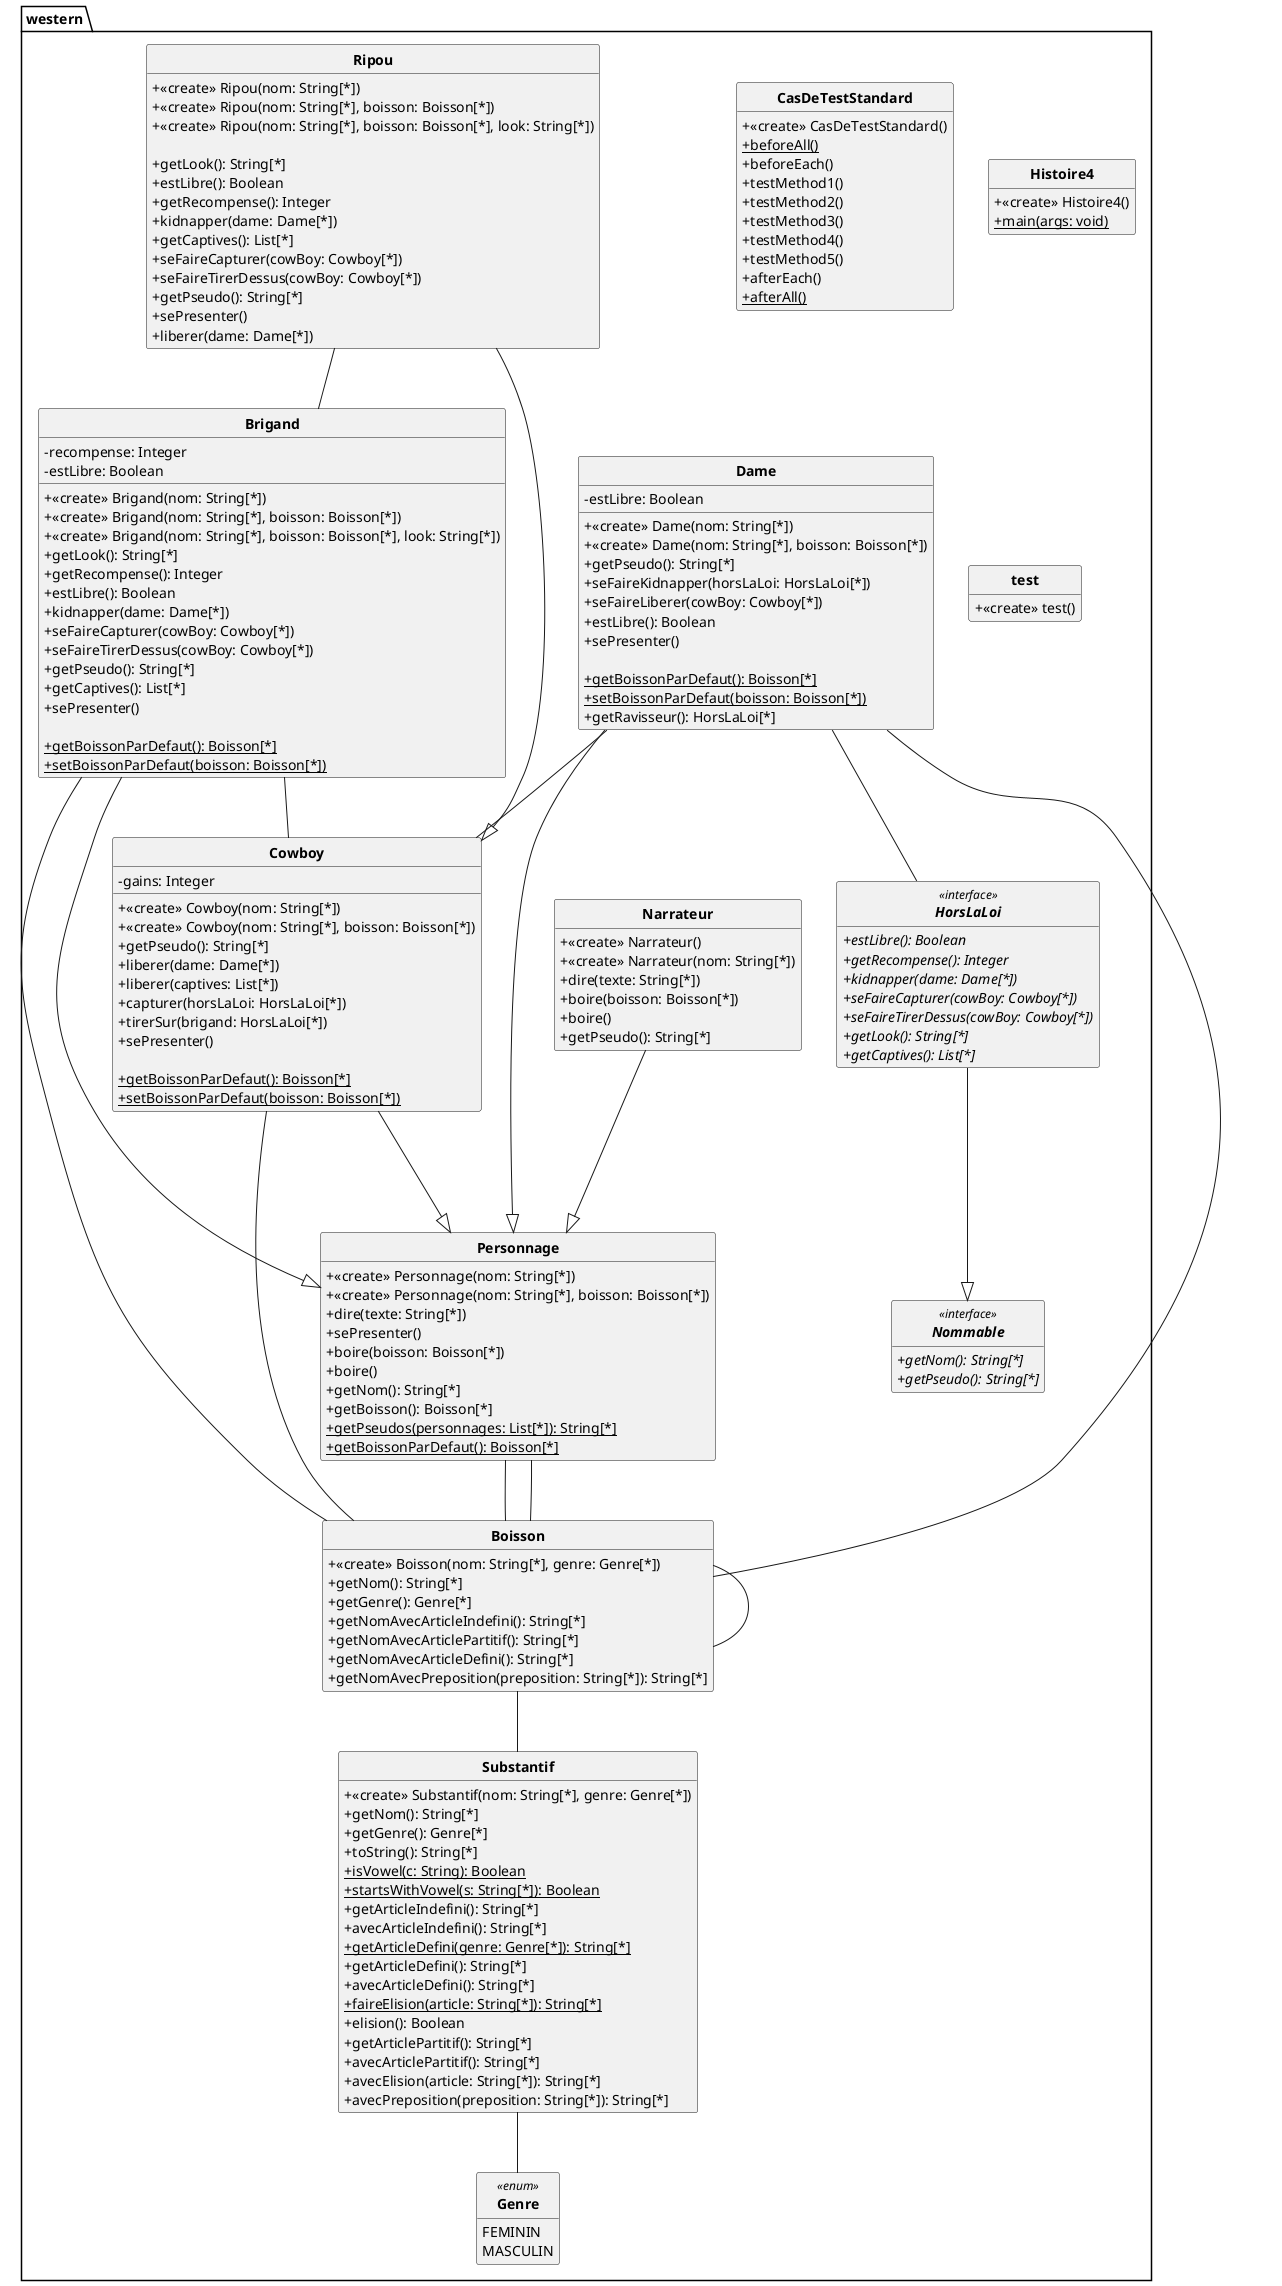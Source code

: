 @startuml
'https://plantuml.com/class-diagram
skinparam style strictuml
skinparam classAttributeIconSize 0
skinparam classFontStyle Bold
hide empty members

Class western.Boisson{
+ <<create>> Boisson(nom: String[*], genre: Genre[*])


+ getNom(): String[*]
+ getGenre(): Genre[*]
+ getNomAvecArticleIndefini(): String[*]
+ getNomAvecArticlePartitif(): String[*]
+ getNomAvecArticleDefini(): String[*]
+ getNomAvecPreposition(preposition: String[*]): String[*]

}
western.Boisson -- western.Substantif
western.Boisson -- western.Boisson


Class western.Brigand{
+ <<create>> Brigand(nom: String[*])
+ <<create>> Brigand(nom: String[*], boisson: Boisson[*])
+ <<create>> Brigand(nom: String[*], boisson: Boisson[*], look: String[*])


- recompense: Integer
- estLibre: Boolean


+ getLook(): String[*]
+ getRecompense(): Integer
+ estLibre(): Boolean
+ kidnapper(dame: Dame[*])
+ seFaireCapturer(cowBoy: Cowboy[*])
+ seFaireTirerDessus(cowBoy: Cowboy[*])
+ getPseudo(): String[*]
+ getCaptives(): List[*]
+ sePresenter()

{static} + getBoissonParDefaut(): Boisson[*]
{static} + setBoissonParDefaut(boisson: Boisson[*])

}
western.Brigand -- western.Cowboy
western.Brigand -- western.Boisson

western.Brigand ---|> western.Personnage
Class western.CasDeTestStandard{
+ <<create>> CasDeTestStandard()
{static} + beforeAll()
+ beforeEach()
+ testMethod1()
+ testMethod2()
+ testMethod3()
+ testMethod4()
+ testMethod5()
+ afterEach()
{static} + afterAll()

}


Class western.Cowboy{
+ <<create>> Cowboy(nom: String[*])
+ <<create>> Cowboy(nom: String[*], boisson: Boisson[*])
- gains: Integer

+ getPseudo(): String[*]
+ liberer(dame: Dame[*])
+ liberer(captives: List[*])
+ capturer(horsLaLoi: HorsLaLoi[*])
+ tirerSur(brigand: HorsLaLoi[*])
+ sePresenter()

{static} + getBoissonParDefaut(): Boisson[*]
{static} + setBoissonParDefaut(boisson: Boisson[*])

}
western.Cowboy -- western.Boisson

western.Cowboy ---|> western.Personnage
Class western.Dame{
+ <<create>> Dame(nom: String[*])
+ <<create>> Dame(nom: String[*], boisson: Boisson[*])
- estLibre: Boolean


+ getPseudo(): String[*]
+ seFaireKidnapper(horsLaLoi: HorsLaLoi[*])
+ seFaireLiberer(cowBoy: Cowboy[*])
+ estLibre(): Boolean
+ sePresenter()

{static} + getBoissonParDefaut(): Boisson[*]
{static} + setBoissonParDefaut(boisson: Boisson[*])
+ getRavisseur(): HorsLaLoi[*]

}
western.Dame -- western.Cowboy
western.Dame -- western.HorsLaLoi
western.Dame -- western.Boisson

western.Dame ---|> western.Personnage
Enum western.Genre<<enum>> {
FEMININ
MASCULIN

}
Class western.Histoire4{
+ <<create>> Histoire4()
{static} + main(args: void)

}


Interface western.HorsLaLoi<<interface>> {
{abstract} + estLibre(): Boolean
{abstract} + getRecompense(): Integer
{abstract} + kidnapper(dame: Dame[*])
{abstract} + seFaireCapturer(cowBoy: Cowboy[*])
{abstract} + seFaireTirerDessus(cowBoy: Cowboy[*])
{abstract} + getLook(): String[*]
{abstract} + getCaptives(): List[*]

}
western.HorsLaLoi ---|> western.Nommable

Class western.Narrateur{
+ <<create>> Narrateur()
+ <<create>> Narrateur(nom: String[*])
+ dire(texte: String[*])
+ boire(boisson: Boisson[*])
+ boire()
+ getPseudo(): String[*]

}

western.Narrateur ---|> western.Personnage
Interface western.Nommable<<interface>> {
{abstract} + getNom(): String[*]
{abstract} + getPseudo(): String[*]

}

Class western.Personnage{
+ <<create>> Personnage(nom: String[*])
+ <<create>> Personnage(nom: String[*], boisson: Boisson[*])



+ dire(texte: String[*])
+ sePresenter()
+ boire(boisson: Boisson[*])
+ boire()
+ getNom(): String[*]
+ getBoisson(): Boisson[*]
{static} + getPseudos(personnages: List[*]): String[*]
{static} + getBoissonParDefaut(): Boisson[*]

}
western.Personnage -- western.Boisson
western.Personnage -- western.Boisson


Class western.Ripou{
+ <<create>> Ripou(nom: String[*])
+ <<create>> Ripou(nom: String[*], boisson: Boisson[*])
+ <<create>> Ripou(nom: String[*], boisson: Boisson[*], look: String[*])

+ getLook(): String[*]
+ estLibre(): Boolean
+ getRecompense(): Integer
+ kidnapper(dame: Dame[*])
+ getCaptives(): List[*]
+ seFaireCapturer(cowBoy: Cowboy[*])
+ seFaireTirerDessus(cowBoy: Cowboy[*])
+ getPseudo(): String[*]
+ sePresenter()
+ liberer(dame: Dame[*])

}
western.Ripou -- western.Brigand

western.Ripou ---|> western.Cowboy
Class western.Substantif{
+ <<create>> Substantif(nom: String[*], genre: Genre[*])


+ getNom(): String[*]
+ getGenre(): Genre[*]
+ toString(): String[*]
{static} + isVowel(c: String): Boolean
{static} + startsWithVowel(s: String[*]): Boolean
+ getArticleIndefini(): String[*]
+ avecArticleIndefini(): String[*]
{static} + getArticleDefini(genre: Genre[*]): String[*]
+ getArticleDefini(): String[*]
+ avecArticleDefini(): String[*]
{static} + faireElision(article: String[*]): String[*]
+ elision(): Boolean
+ getArticlePartitif(): String[*]
+ avecArticlePartitif(): String[*]
+ avecElision(article: String[*]): String[*]
+ avecPreposition(preposition: String[*]): String[*]

}
western.Substantif -- western.Genre


Class western.test{
+ <<create>> test()

}



@enduml

